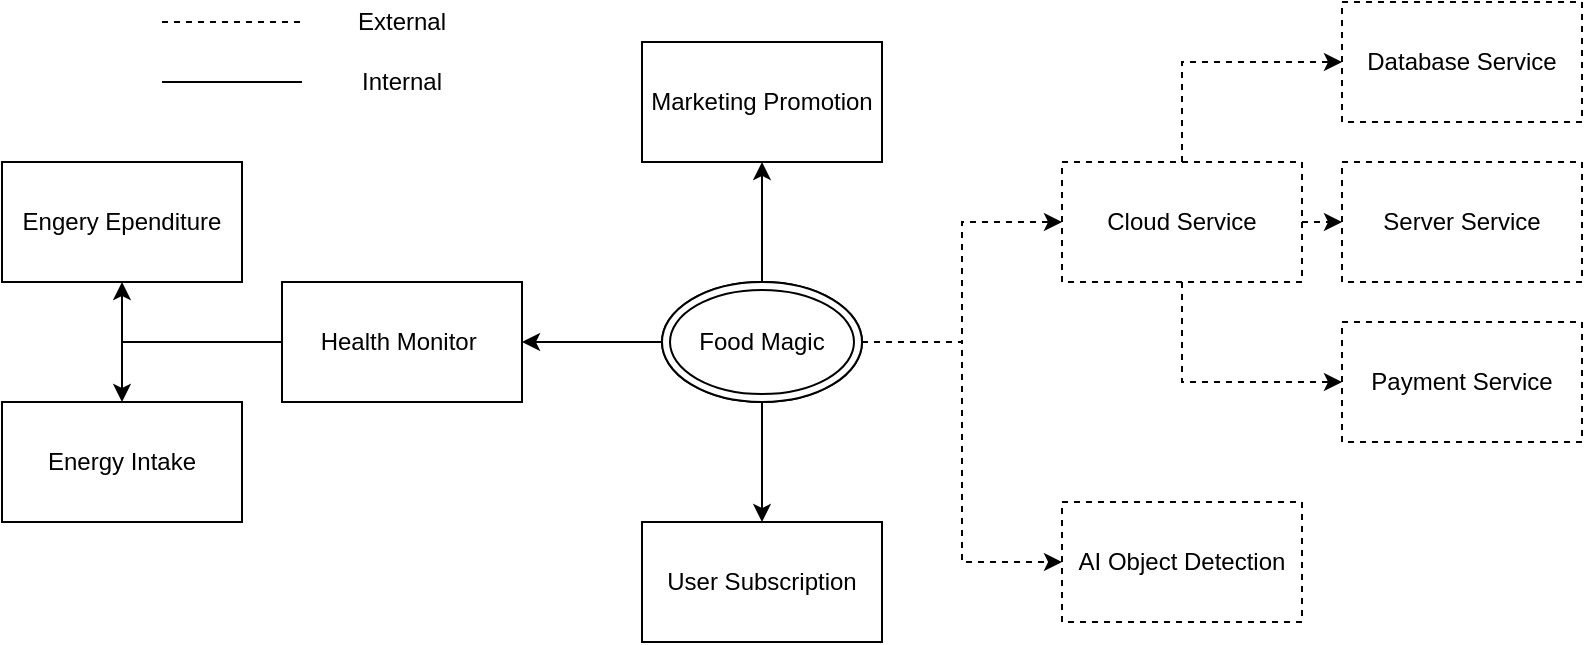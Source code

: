 <mxfile version="14.4.3" type="device"><diagram id="prtHgNgQTEPvFCAcTncT" name="Page-1"><mxGraphModel dx="997" dy="647" grid="1" gridSize="10" guides="1" tooltips="1" connect="1" arrows="1" fold="1" page="1" pageScale="1" pageWidth="827" pageHeight="1169" math="0" shadow="0"><root><mxCell id="0"/><mxCell id="1" parent="0"/><mxCell id="hML0dyMvj3YFII55-Tvw-1" value="" style="ellipse;shape=doubleEllipse;whiteSpace=wrap;html=1;" vertex="1" parent="1"><mxGeometry x="350" y="300" width="100" height="60" as="geometry"/></mxCell><mxCell id="hML0dyMvj3YFII55-Tvw-4" value="" style="edgeStyle=orthogonalEdgeStyle;rounded=0;orthogonalLoop=1;jettySize=auto;html=1;" edge="1" parent="1" source="hML0dyMvj3YFII55-Tvw-2" target="hML0dyMvj3YFII55-Tvw-3"><mxGeometry relative="1" as="geometry"/></mxCell><mxCell id="hML0dyMvj3YFII55-Tvw-12" value="" style="edgeStyle=orthogonalEdgeStyle;rounded=0;orthogonalLoop=1;jettySize=auto;html=1;" edge="1" parent="1" source="hML0dyMvj3YFII55-Tvw-2" target="hML0dyMvj3YFII55-Tvw-11"><mxGeometry relative="1" as="geometry"/></mxCell><mxCell id="hML0dyMvj3YFII55-Tvw-14" value="" style="edgeStyle=orthogonalEdgeStyle;rounded=0;orthogonalLoop=1;jettySize=auto;html=1;" edge="1" parent="1" source="hML0dyMvj3YFII55-Tvw-2" target="hML0dyMvj3YFII55-Tvw-13"><mxGeometry relative="1" as="geometry"/></mxCell><mxCell id="hML0dyMvj3YFII55-Tvw-16" value="" style="edgeStyle=orthogonalEdgeStyle;rounded=0;orthogonalLoop=1;jettySize=auto;html=1;dashed=1;" edge="1" parent="1" source="hML0dyMvj3YFII55-Tvw-2" target="hML0dyMvj3YFII55-Tvw-15"><mxGeometry relative="1" as="geometry"/></mxCell><mxCell id="hML0dyMvj3YFII55-Tvw-26" style="edgeStyle=orthogonalEdgeStyle;rounded=0;orthogonalLoop=1;jettySize=auto;html=1;exitX=1;exitY=0.5;exitDx=0;exitDy=0;entryX=0;entryY=0.5;entryDx=0;entryDy=0;dashed=1;" edge="1" parent="1" source="hML0dyMvj3YFII55-Tvw-2" target="hML0dyMvj3YFII55-Tvw-25"><mxGeometry relative="1" as="geometry"/></mxCell><mxCell id="hML0dyMvj3YFII55-Tvw-2" value="Food Magic" style="ellipse;shape=doubleEllipse;whiteSpace=wrap;html=1;" vertex="1" parent="1"><mxGeometry x="350" y="300" width="100" height="60" as="geometry"/></mxCell><mxCell id="hML0dyMvj3YFII55-Tvw-9" style="edgeStyle=orthogonalEdgeStyle;rounded=0;orthogonalLoop=1;jettySize=auto;html=1;exitX=0;exitY=0.5;exitDx=0;exitDy=0;entryX=0.5;entryY=1;entryDx=0;entryDy=0;" edge="1" parent="1" source="hML0dyMvj3YFII55-Tvw-3" target="hML0dyMvj3YFII55-Tvw-5"><mxGeometry relative="1" as="geometry"/></mxCell><mxCell id="hML0dyMvj3YFII55-Tvw-10" style="edgeStyle=orthogonalEdgeStyle;rounded=0;orthogonalLoop=1;jettySize=auto;html=1;exitX=0;exitY=0.5;exitDx=0;exitDy=0;entryX=0.5;entryY=0;entryDx=0;entryDy=0;" edge="1" parent="1" source="hML0dyMvj3YFII55-Tvw-3" target="hML0dyMvj3YFII55-Tvw-6"><mxGeometry relative="1" as="geometry"/></mxCell><mxCell id="hML0dyMvj3YFII55-Tvw-3" value="Health Monitor&amp;nbsp;" style="whiteSpace=wrap;html=1;" vertex="1" parent="1"><mxGeometry x="160" y="300" width="120" height="60" as="geometry"/></mxCell><mxCell id="hML0dyMvj3YFII55-Tvw-5" value="Engery Ependiture" style="whiteSpace=wrap;html=1;" vertex="1" parent="1"><mxGeometry x="20" y="240" width="120" height="60" as="geometry"/></mxCell><mxCell id="hML0dyMvj3YFII55-Tvw-6" value="Energy Intake" style="whiteSpace=wrap;html=1;" vertex="1" parent="1"><mxGeometry x="20" y="360" width="120" height="60" as="geometry"/></mxCell><mxCell id="hML0dyMvj3YFII55-Tvw-11" value="User Subscription" style="whiteSpace=wrap;html=1;" vertex="1" parent="1"><mxGeometry x="340" y="420" width="120" height="60" as="geometry"/></mxCell><mxCell id="hML0dyMvj3YFII55-Tvw-13" value="Marketing Promotion" style="whiteSpace=wrap;html=1;" vertex="1" parent="1"><mxGeometry x="340" y="180" width="120" height="60" as="geometry"/></mxCell><mxCell id="hML0dyMvj3YFII55-Tvw-22" style="edgeStyle=orthogonalEdgeStyle;rounded=0;orthogonalLoop=1;jettySize=auto;html=1;exitX=0.5;exitY=0;exitDx=0;exitDy=0;entryX=0;entryY=0.5;entryDx=0;entryDy=0;dashed=1;" edge="1" parent="1" source="hML0dyMvj3YFII55-Tvw-15" target="hML0dyMvj3YFII55-Tvw-18"><mxGeometry relative="1" as="geometry"/></mxCell><mxCell id="hML0dyMvj3YFII55-Tvw-23" style="edgeStyle=orthogonalEdgeStyle;rounded=0;orthogonalLoop=1;jettySize=auto;html=1;exitX=0.5;exitY=1;exitDx=0;exitDy=0;entryX=0;entryY=0.5;entryDx=0;entryDy=0;dashed=1;" edge="1" parent="1" source="hML0dyMvj3YFII55-Tvw-15" target="hML0dyMvj3YFII55-Tvw-20"><mxGeometry relative="1" as="geometry"/></mxCell><mxCell id="hML0dyMvj3YFII55-Tvw-24" style="edgeStyle=orthogonalEdgeStyle;rounded=0;orthogonalLoop=1;jettySize=auto;html=1;exitX=1;exitY=0.5;exitDx=0;exitDy=0;entryX=0;entryY=0.5;entryDx=0;entryDy=0;dashed=1;" edge="1" parent="1" source="hML0dyMvj3YFII55-Tvw-15" target="hML0dyMvj3YFII55-Tvw-19"><mxGeometry relative="1" as="geometry"/></mxCell><mxCell id="hML0dyMvj3YFII55-Tvw-15" value="Cloud Service" style="whiteSpace=wrap;html=1;dashed=1;" vertex="1" parent="1"><mxGeometry x="550" y="240" width="120" height="60" as="geometry"/></mxCell><mxCell id="hML0dyMvj3YFII55-Tvw-18" value="Database Service" style="whiteSpace=wrap;html=1;dashed=1;" vertex="1" parent="1"><mxGeometry x="690" y="160" width="120" height="60" as="geometry"/></mxCell><mxCell id="hML0dyMvj3YFII55-Tvw-19" value="Server Service" style="whiteSpace=wrap;html=1;dashed=1;" vertex="1" parent="1"><mxGeometry x="690" y="240" width="120" height="60" as="geometry"/></mxCell><mxCell id="hML0dyMvj3YFII55-Tvw-20" value="Payment Service" style="whiteSpace=wrap;html=1;dashed=1;" vertex="1" parent="1"><mxGeometry x="690" y="320" width="120" height="60" as="geometry"/></mxCell><mxCell id="hML0dyMvj3YFII55-Tvw-25" value="AI Object Detection" style="whiteSpace=wrap;html=1;dashed=1;" vertex="1" parent="1"><mxGeometry x="550" y="410" width="120" height="60" as="geometry"/></mxCell><mxCell id="hML0dyMvj3YFII55-Tvw-28" value="" style="endArrow=none;dashed=1;html=1;" edge="1" parent="1"><mxGeometry width="50" height="50" relative="1" as="geometry"><mxPoint x="100" y="170" as="sourcePoint"/><mxPoint x="170" y="170" as="targetPoint"/></mxGeometry></mxCell><mxCell id="hML0dyMvj3YFII55-Tvw-30" value="" style="endArrow=none;html=1;" edge="1" parent="1"><mxGeometry width="50" height="50" relative="1" as="geometry"><mxPoint x="100" y="200" as="sourcePoint"/><mxPoint x="170" y="200" as="targetPoint"/></mxGeometry></mxCell><mxCell id="hML0dyMvj3YFII55-Tvw-32" value="External" style="text;html=1;strokeColor=none;fillColor=none;align=center;verticalAlign=middle;whiteSpace=wrap;rounded=0;dashed=1;" vertex="1" parent="1"><mxGeometry x="200" y="160" width="40" height="20" as="geometry"/></mxCell><mxCell id="hML0dyMvj3YFII55-Tvw-33" value="Internal" style="text;html=1;strokeColor=none;fillColor=none;align=center;verticalAlign=middle;whiteSpace=wrap;rounded=0;dashed=1;" vertex="1" parent="1"><mxGeometry x="200" y="190" width="40" height="20" as="geometry"/></mxCell></root></mxGraphModel></diagram></mxfile>